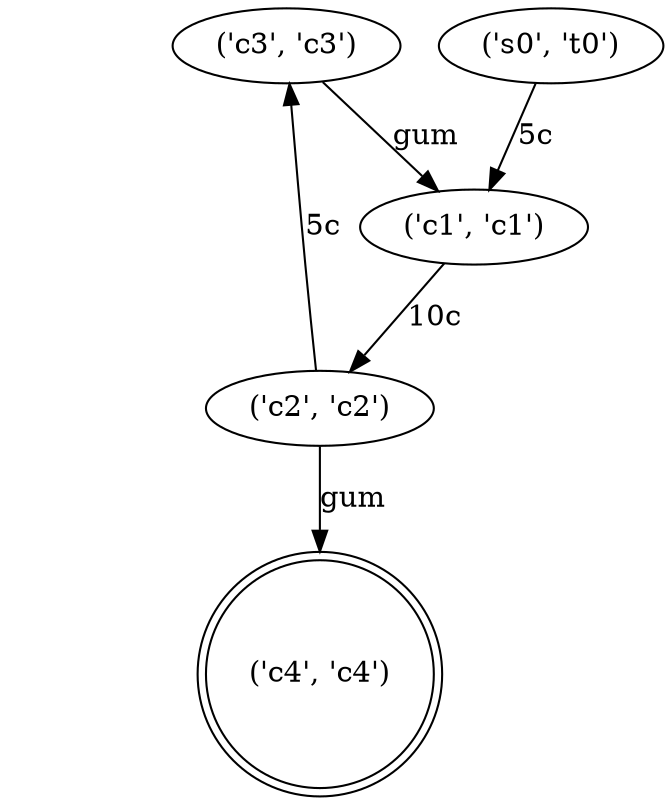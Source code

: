 digraph {
	fake [style=invisible]
	"('c3', 'c3')"
	"('c2', 'c2')"
	"('c4', 'c4')" [shape=doublecircle]
	"('s0', 't0')" [root=true]
	"('c1', 'c1')"
    "('c3', 'c3')" -> "('c1', 'c1')" [label=gum]
    "('c2', 'c2')" -> "('c4', 'c4')" [label=gum]
    "('s0', 't0')" -> "('c1', 'c1')" [label="5c"]
    "('c2', 'c2')" -> "('c3', 'c3')" [label="5c"]
    "('c1', 'c1')" -> "('c2', 'c2')" [label="10c"]
}